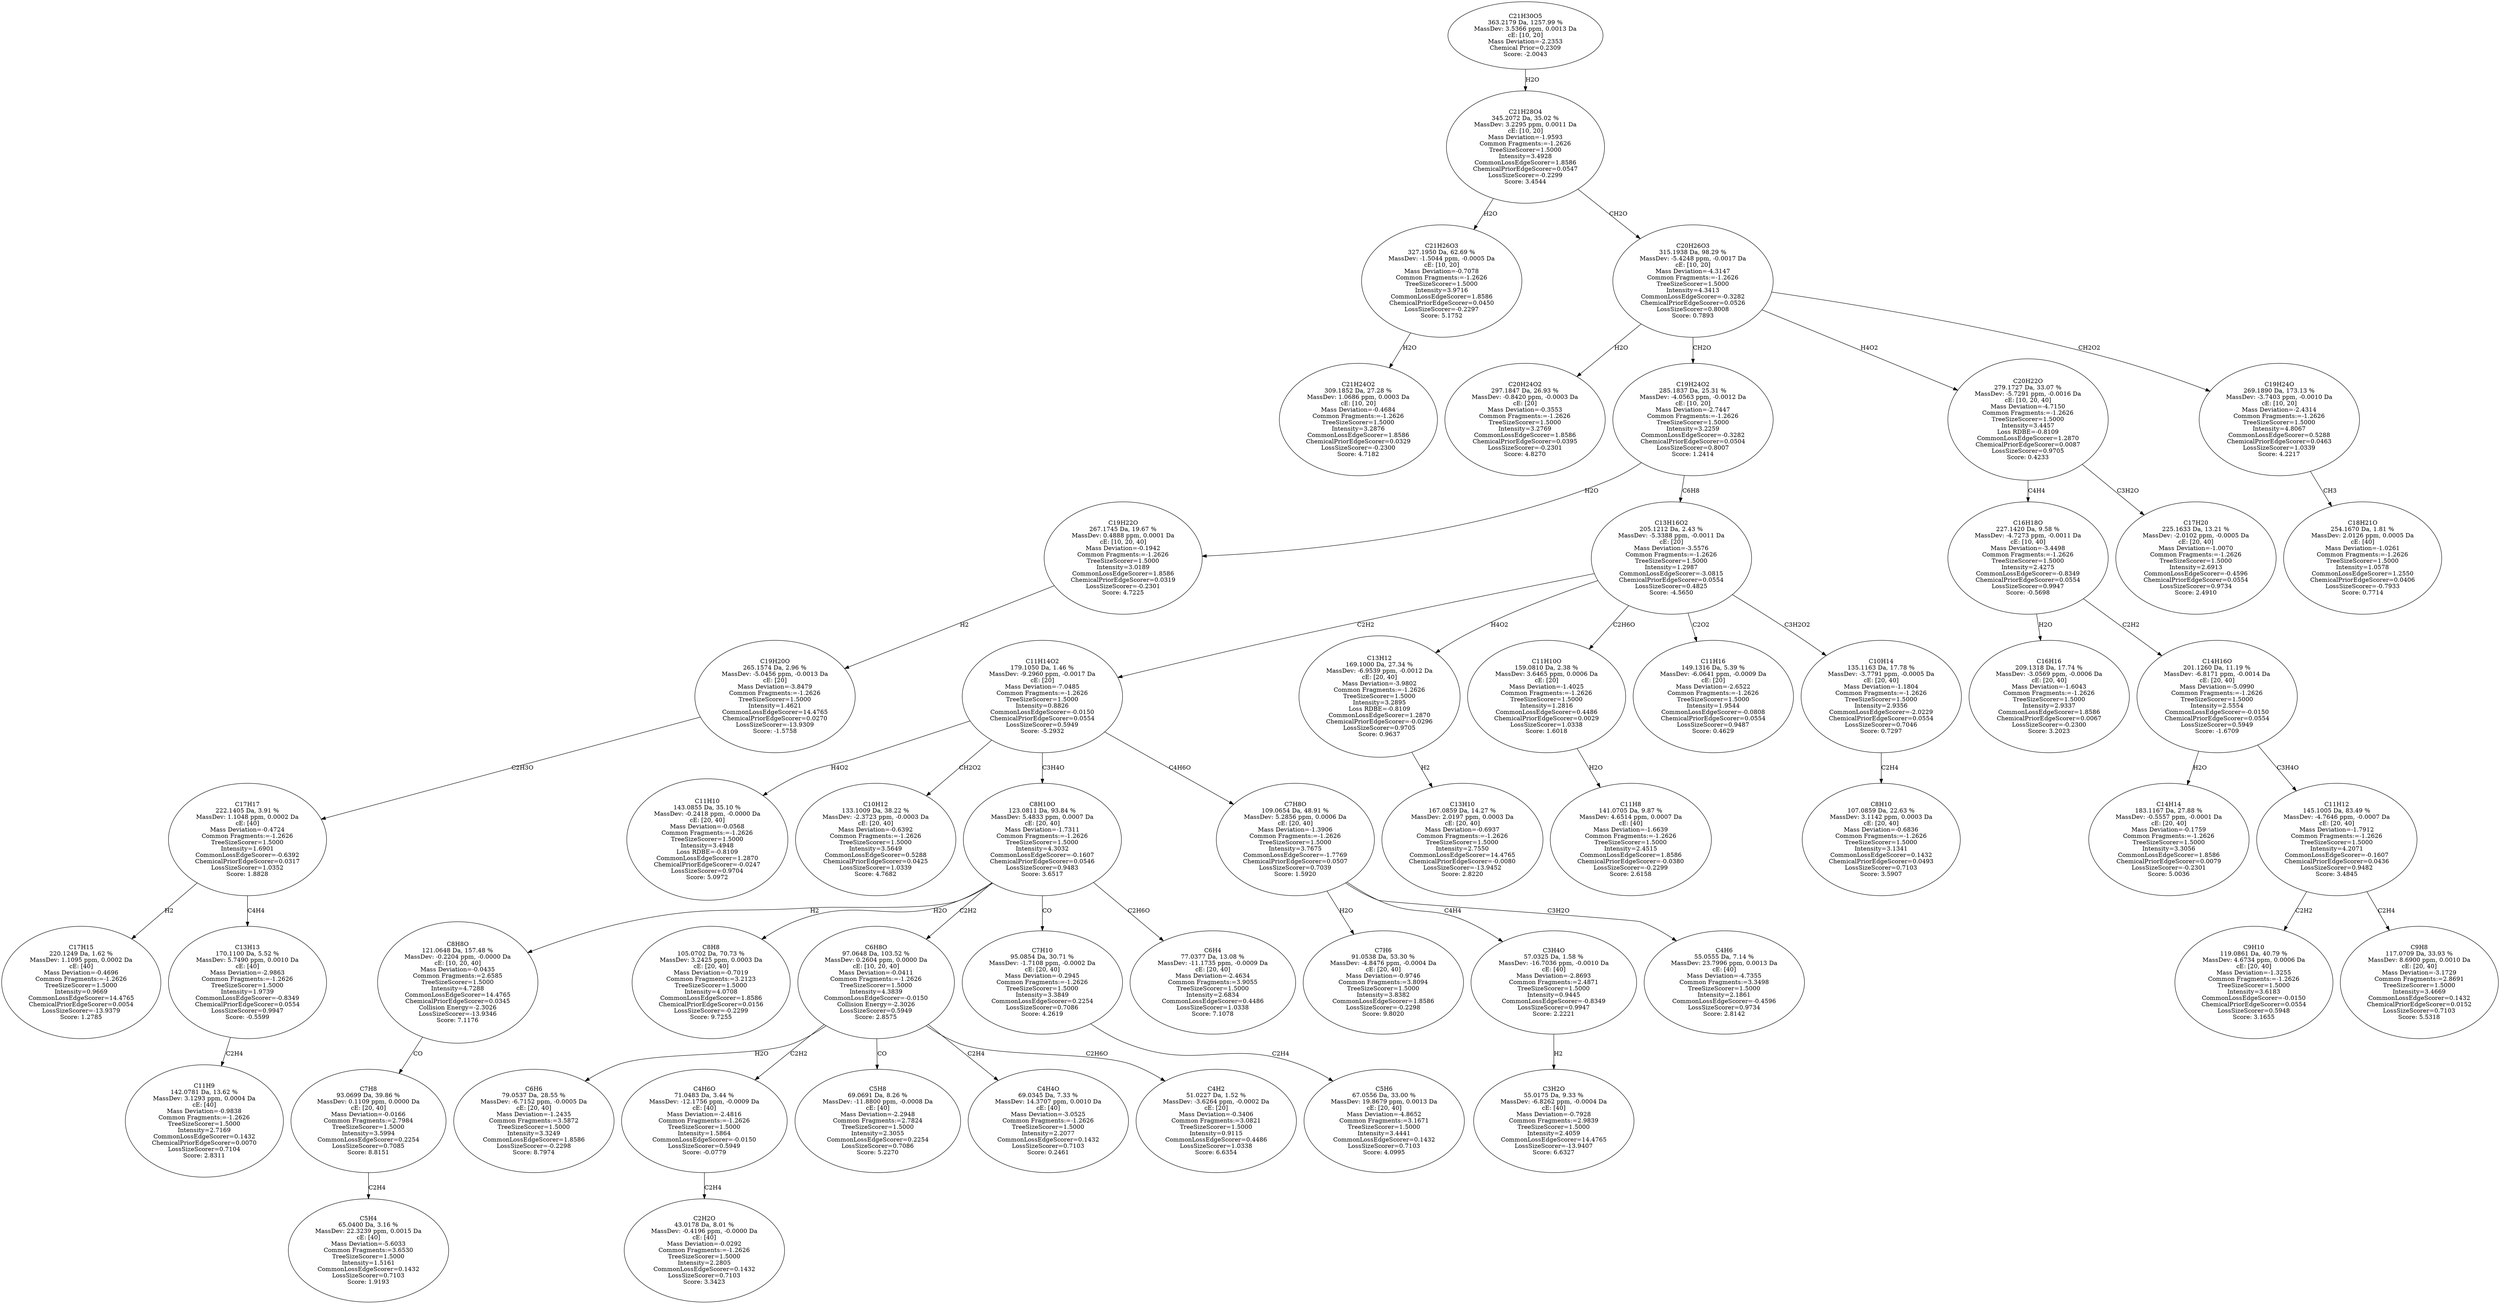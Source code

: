 strict digraph {
v1 [label="C21H24O2\n309.1852 Da, 27.28 %\nMassDev: 1.0686 ppm, 0.0003 Da\ncE: [10, 20]\nMass Deviation=-0.4684\nCommon Fragments:=-1.2626\nTreeSizeScorer=1.5000\nIntensity=3.2876\nCommonLossEdgeScorer=1.8586\nChemicalPriorEdgeScorer=0.0329\nLossSizeScorer=-0.2300\nScore: 4.7182"];
v2 [label="C21H26O3\n327.1950 Da, 62.69 %\nMassDev: -1.5044 ppm, -0.0005 Da\ncE: [10, 20]\nMass Deviation=-0.7078\nCommon Fragments:=-1.2626\nTreeSizeScorer=1.5000\nIntensity=3.9716\nCommonLossEdgeScorer=1.8586\nChemicalPriorEdgeScorer=0.0450\nLossSizeScorer=-0.2297\nScore: 5.1752"];
v3 [label="C20H24O2\n297.1847 Da, 26.93 %\nMassDev: -0.8420 ppm, -0.0003 Da\ncE: [20]\nMass Deviation=-0.3553\nCommon Fragments:=-1.2626\nTreeSizeScorer=1.5000\nIntensity=3.2769\nCommonLossEdgeScorer=1.8586\nChemicalPriorEdgeScorer=0.0395\nLossSizeScorer=-0.2301\nScore: 4.8270"];
v4 [label="C17H15\n220.1249 Da, 1.62 %\nMassDev: 1.1095 ppm, 0.0002 Da\ncE: [40]\nMass Deviation=-0.4696\nCommon Fragments:=-1.2626\nTreeSizeScorer=1.5000\nIntensity=0.9669\nCommonLossEdgeScorer=14.4765\nChemicalPriorEdgeScorer=0.0054\nLossSizeScorer=-13.9379\nScore: 1.2785"];
v5 [label="C11H9\n142.0781 Da, 13.62 %\nMassDev: 3.1293 ppm, 0.0004 Da\ncE: [40]\nMass Deviation=-0.9838\nCommon Fragments:=-1.2626\nTreeSizeScorer=1.5000\nIntensity=2.7169\nCommonLossEdgeScorer=0.1432\nChemicalPriorEdgeScorer=0.0070\nLossSizeScorer=0.7104\nScore: 2.8311"];
v6 [label="C13H13\n170.1100 Da, 5.52 %\nMassDev: 5.7490 ppm, 0.0010 Da\ncE: [40]\nMass Deviation=-2.9863\nCommon Fragments:=-1.2626\nTreeSizeScorer=1.5000\nIntensity=1.9739\nCommonLossEdgeScorer=-0.8349\nChemicalPriorEdgeScorer=0.0554\nLossSizeScorer=0.9947\nScore: -0.5599"];
v7 [label="C17H17\n222.1405 Da, 3.91 %\nMassDev: 1.1048 ppm, 0.0002 Da\ncE: [40]\nMass Deviation=-0.4724\nCommon Fragments:=-1.2626\nTreeSizeScorer=1.5000\nIntensity=1.6901\nCommonLossEdgeScorer=-0.6392\nChemicalPriorEdgeScorer=0.0317\nLossSizeScorer=1.0352\nScore: 1.8828"];
v8 [label="C19H20O\n265.1574 Da, 2.96 %\nMassDev: -5.0456 ppm, -0.0013 Da\ncE: [20]\nMass Deviation=-3.8479\nCommon Fragments:=-1.2626\nTreeSizeScorer=1.5000\nIntensity=1.4621\nCommonLossEdgeScorer=14.4765\nChemicalPriorEdgeScorer=0.0270\nLossSizeScorer=-13.9309\nScore: -1.5758"];
v9 [label="C19H22O\n267.1745 Da, 19.67 %\nMassDev: 0.4888 ppm, 0.0001 Da\ncE: [10, 20, 40]\nMass Deviation=-0.1942\nCommon Fragments:=-1.2626\nTreeSizeScorer=1.5000\nIntensity=3.0189\nCommonLossEdgeScorer=1.8586\nChemicalPriorEdgeScorer=0.0319\nLossSizeScorer=-0.2301\nScore: 4.7225"];
v10 [label="C11H10\n143.0855 Da, 35.10 %\nMassDev: -0.2418 ppm, -0.0000 Da\ncE: [20, 40]\nMass Deviation=-0.0568\nCommon Fragments:=-1.2626\nTreeSizeScorer=1.5000\nIntensity=3.4948\nLoss RDBE=-0.8109\nCommonLossEdgeScorer=1.2870\nChemicalPriorEdgeScorer=-0.0247\nLossSizeScorer=0.9704\nScore: 5.0972"];
v11 [label="C10H12\n133.1009 Da, 38.22 %\nMassDev: -2.3723 ppm, -0.0003 Da\ncE: [20, 40]\nMass Deviation=-0.6392\nCommon Fragments:=-1.2626\nTreeSizeScorer=1.5000\nIntensity=3.5649\nCommonLossEdgeScorer=0.5288\nChemicalPriorEdgeScorer=0.0425\nLossSizeScorer=1.0339\nScore: 4.7682"];
v12 [label="C5H4\n65.0400 Da, 3.16 %\nMassDev: 22.3239 ppm, 0.0015 Da\ncE: [40]\nMass Deviation=-5.6033\nCommon Fragments:=3.6530\nTreeSizeScorer=1.5000\nIntensity=1.5161\nCommonLossEdgeScorer=0.1432\nLossSizeScorer=0.7103\nScore: 1.9193"];
v13 [label="C7H8\n93.0699 Da, 39.86 %\nMassDev: 0.1109 ppm, 0.0000 Da\ncE: [20, 40]\nMass Deviation=-0.0166\nCommon Fragments:=2.7984\nTreeSizeScorer=1.5000\nIntensity=3.5994\nCommonLossEdgeScorer=0.2254\nLossSizeScorer=0.7085\nScore: 8.8151"];
v14 [label="C8H8O\n121.0648 Da, 157.48 %\nMassDev: -0.2204 ppm, -0.0000 Da\ncE: [10, 20, 40]\nMass Deviation=-0.0435\nCommon Fragments:=2.6585\nTreeSizeScorer=1.5000\nIntensity=4.7288\nCommonLossEdgeScorer=14.4765\nChemicalPriorEdgeScorer=0.0345\nCollision Energy=-2.3026\nLossSizeScorer=-13.9346\nScore: 7.1176"];
v15 [label="C8H8\n105.0702 Da, 70.73 %\nMassDev: 3.2425 ppm, 0.0003 Da\ncE: [20, 40]\nMass Deviation=-0.7019\nCommon Fragments:=3.2123\nTreeSizeScorer=1.5000\nIntensity=4.0708\nCommonLossEdgeScorer=1.8586\nChemicalPriorEdgeScorer=0.0156\nLossSizeScorer=-0.2299\nScore: 9.7255"];
v16 [label="C6H6\n79.0537 Da, 28.55 %\nMassDev: -6.7152 ppm, -0.0005 Da\ncE: [20, 40]\nMass Deviation=-1.2435\nCommon Fragments:=3.5872\nTreeSizeScorer=1.5000\nIntensity=3.3249\nCommonLossEdgeScorer=1.8586\nLossSizeScorer=-0.2298\nScore: 8.7974"];
v17 [label="C2H2O\n43.0178 Da, 8.01 %\nMassDev: -0.4196 ppm, -0.0000 Da\ncE: [40]\nMass Deviation=-0.0292\nCommon Fragments:=-1.2626\nTreeSizeScorer=1.5000\nIntensity=2.2805\nCommonLossEdgeScorer=0.1432\nLossSizeScorer=0.7103\nScore: 3.3423"];
v18 [label="C4H6O\n71.0483 Da, 3.44 %\nMassDev: -12.1756 ppm, -0.0009 Da\ncE: [40]\nMass Deviation=-2.4816\nCommon Fragments:=-1.2626\nTreeSizeScorer=1.5000\nIntensity=1.5864\nCommonLossEdgeScorer=-0.0150\nLossSizeScorer=0.5949\nScore: -0.0779"];
v19 [label="C5H8\n69.0691 Da, 8.26 %\nMassDev: -11.8800 ppm, -0.0008 Da\ncE: [40]\nMass Deviation=-2.2948\nCommon Fragments:=2.7824\nTreeSizeScorer=1.5000\nIntensity=2.3055\nCommonLossEdgeScorer=0.2254\nLossSizeScorer=0.7086\nScore: 5.2270"];
v20 [label="C4H4O\n69.0345 Da, 7.33 %\nMassDev: 14.3707 ppm, 0.0010 Da\ncE: [40]\nMass Deviation=-3.0525\nCommon Fragments:=-1.2626\nTreeSizeScorer=1.5000\nIntensity=2.2077\nCommonLossEdgeScorer=0.1432\nLossSizeScorer=0.7103\nScore: 0.2461"];
v21 [label="C4H2\n51.0227 Da, 1.52 %\nMassDev: -3.6264 ppm, -0.0002 Da\ncE: [20]\nMass Deviation=-0.3406\nCommon Fragments:=3.0821\nTreeSizeScorer=1.5000\nIntensity=0.9115\nCommonLossEdgeScorer=0.4486\nLossSizeScorer=1.0338\nScore: 6.6354"];
v22 [label="C6H8O\n97.0648 Da, 103.52 %\nMassDev: 0.2604 ppm, 0.0000 Da\ncE: [10, 20, 40]\nMass Deviation=-0.0411\nCommon Fragments:=-1.2626\nTreeSizeScorer=1.5000\nIntensity=4.3839\nCommonLossEdgeScorer=-0.0150\nCollision Energy=-2.3026\nLossSizeScorer=0.5949\nScore: 2.8575"];
v23 [label="C5H6\n67.0556 Da, 33.00 %\nMassDev: 19.8679 ppm, 0.0013 Da\ncE: [20, 40]\nMass Deviation=-4.8652\nCommon Fragments:=3.1671\nTreeSizeScorer=1.5000\nIntensity=3.4441\nCommonLossEdgeScorer=0.1432\nLossSizeScorer=0.7103\nScore: 4.0995"];
v24 [label="C7H10\n95.0854 Da, 30.71 %\nMassDev: -1.7108 ppm, -0.0002 Da\ncE: [20, 40]\nMass Deviation=-0.2945\nCommon Fragments:=-1.2626\nTreeSizeScorer=1.5000\nIntensity=3.3849\nCommonLossEdgeScorer=0.2254\nLossSizeScorer=0.7086\nScore: 4.2619"];
v25 [label="C6H4\n77.0377 Da, 13.08 %\nMassDev: -11.1735 ppm, -0.0009 Da\ncE: [20, 40]\nMass Deviation=-2.4634\nCommon Fragments:=3.9055\nTreeSizeScorer=1.5000\nIntensity=2.6834\nCommonLossEdgeScorer=0.4486\nLossSizeScorer=1.0338\nScore: 7.1078"];
v26 [label="C8H10O\n123.0811 Da, 93.84 %\nMassDev: 5.4833 ppm, 0.0007 Da\ncE: [20, 40]\nMass Deviation=-1.7311\nCommon Fragments:=-1.2626\nTreeSizeScorer=1.5000\nIntensity=4.3032\nCommonLossEdgeScorer=-0.1607\nChemicalPriorEdgeScorer=0.0546\nLossSizeScorer=0.9483\nScore: 3.6517"];
v27 [label="C7H6\n91.0538 Da, 53.30 %\nMassDev: -4.8476 ppm, -0.0004 Da\ncE: [20, 40]\nMass Deviation=-0.9746\nCommon Fragments:=3.8094\nTreeSizeScorer=1.5000\nIntensity=3.8382\nCommonLossEdgeScorer=1.8586\nLossSizeScorer=-0.2298\nScore: 9.8020"];
v28 [label="C3H2O\n55.0175 Da, 9.33 %\nMassDev: -6.8262 ppm, -0.0004 Da\ncE: [40]\nMass Deviation=-0.7928\nCommon Fragments:=2.9839\nTreeSizeScorer=1.5000\nIntensity=2.4059\nCommonLossEdgeScorer=14.4765\nLossSizeScorer=-13.9407\nScore: 6.6327"];
v29 [label="C3H4O\n57.0325 Da, 1.58 %\nMassDev: -16.7036 ppm, -0.0010 Da\ncE: [40]\nMass Deviation=-2.8693\nCommon Fragments:=2.4871\nTreeSizeScorer=1.5000\nIntensity=0.9445\nCommonLossEdgeScorer=-0.8349\nLossSizeScorer=0.9947\nScore: 2.2221"];
v30 [label="C4H6\n55.0555 Da, 7.14 %\nMassDev: 23.7996 ppm, 0.0013 Da\ncE: [40]\nMass Deviation=-4.7355\nCommon Fragments:=3.3498\nTreeSizeScorer=1.5000\nIntensity=2.1861\nCommonLossEdgeScorer=-0.4596\nLossSizeScorer=0.9734\nScore: 2.8142"];
v31 [label="C7H8O\n109.0654 Da, 48.91 %\nMassDev: 5.2856 ppm, 0.0006 Da\ncE: [20, 40]\nMass Deviation=-1.3906\nCommon Fragments:=-1.2626\nTreeSizeScorer=1.5000\nIntensity=3.7675\nCommonLossEdgeScorer=-1.7769\nChemicalPriorEdgeScorer=0.0507\nLossSizeScorer=0.7039\nScore: 1.5920"];
v32 [label="C11H14O2\n179.1050 Da, 1.46 %\nMassDev: -9.2960 ppm, -0.0017 Da\ncE: [20]\nMass Deviation=-7.0485\nCommon Fragments:=-1.2626\nTreeSizeScorer=1.5000\nIntensity=0.8826\nCommonLossEdgeScorer=-0.0150\nChemicalPriorEdgeScorer=0.0554\nLossSizeScorer=0.5949\nScore: -5.2932"];
v33 [label="C13H10\n167.0859 Da, 14.27 %\nMassDev: 2.0197 ppm, 0.0003 Da\ncE: [20, 40]\nMass Deviation=-0.6937\nCommon Fragments:=-1.2626\nTreeSizeScorer=1.5000\nIntensity=2.7550\nCommonLossEdgeScorer=14.4765\nChemicalPriorEdgeScorer=-0.0080\nLossSizeScorer=-13.9452\nScore: 2.8220"];
v34 [label="C13H12\n169.1000 Da, 27.34 %\nMassDev: -6.9539 ppm, -0.0012 Da\ncE: [20, 40]\nMass Deviation=-3.9802\nCommon Fragments:=-1.2626\nTreeSizeScorer=1.5000\nIntensity=3.2895\nLoss RDBE=-0.8109\nCommonLossEdgeScorer=1.2870\nChemicalPriorEdgeScorer=-0.0296\nLossSizeScorer=0.9705\nScore: 0.9637"];
v35 [label="C11H8\n141.0705 Da, 9.87 %\nMassDev: 4.6514 ppm, 0.0007 Da\ncE: [40]\nMass Deviation=-1.6639\nCommon Fragments:=-1.2626\nTreeSizeScorer=1.5000\nIntensity=2.4515\nCommonLossEdgeScorer=1.8586\nChemicalPriorEdgeScorer=-0.0380\nLossSizeScorer=-0.2299\nScore: 2.6158"];
v36 [label="C11H10O\n159.0810 Da, 2.38 %\nMassDev: 3.6465 ppm, 0.0006 Da\ncE: [20]\nMass Deviation=-1.4025\nCommon Fragments:=-1.2626\nTreeSizeScorer=1.5000\nIntensity=1.2816\nCommonLossEdgeScorer=0.4486\nChemicalPriorEdgeScorer=0.0029\nLossSizeScorer=1.0338\nScore: 1.6018"];
v37 [label="C11H16\n149.1316 Da, 5.39 %\nMassDev: -6.0641 ppm, -0.0009 Da\ncE: [20]\nMass Deviation=-2.6522\nCommon Fragments:=-1.2626\nTreeSizeScorer=1.5000\nIntensity=1.9544\nCommonLossEdgeScorer=-0.0808\nChemicalPriorEdgeScorer=0.0554\nLossSizeScorer=0.9487\nScore: 0.4629"];
v38 [label="C8H10\n107.0859 Da, 22.63 %\nMassDev: 3.1142 ppm, 0.0003 Da\ncE: [20, 40]\nMass Deviation=-0.6836\nCommon Fragments:=-1.2626\nTreeSizeScorer=1.5000\nIntensity=3.1341\nCommonLossEdgeScorer=0.1432\nChemicalPriorEdgeScorer=0.0493\nLossSizeScorer=0.7103\nScore: 3.5907"];
v39 [label="C10H14\n135.1163 Da, 17.78 %\nMassDev: -3.7791 ppm, -0.0005 Da\ncE: [20, 40]\nMass Deviation=-1.1804\nCommon Fragments:=-1.2626\nTreeSizeScorer=1.5000\nIntensity=2.9356\nCommonLossEdgeScorer=-2.0229\nChemicalPriorEdgeScorer=0.0554\nLossSizeScorer=0.7046\nScore: 0.7297"];
v40 [label="C13H16O2\n205.1212 Da, 2.43 %\nMassDev: -5.3388 ppm, -0.0011 Da\ncE: [20]\nMass Deviation=-3.5576\nCommon Fragments:=-1.2626\nTreeSizeScorer=1.5000\nIntensity=1.2987\nCommonLossEdgeScorer=-3.0815\nChemicalPriorEdgeScorer=0.0554\nLossSizeScorer=0.4825\nScore: -4.5650"];
v41 [label="C19H24O2\n285.1837 Da, 25.31 %\nMassDev: -4.0563 ppm, -0.0012 Da\ncE: [10, 20]\nMass Deviation=-2.7447\nCommon Fragments:=-1.2626\nTreeSizeScorer=1.5000\nIntensity=3.2259\nCommonLossEdgeScorer=-0.3282\nChemicalPriorEdgeScorer=0.0504\nLossSizeScorer=0.8007\nScore: 1.2414"];
v42 [label="C16H16\n209.1318 Da, 17.74 %\nMassDev: -3.0569 ppm, -0.0006 Da\ncE: [20, 40]\nMass Deviation=-1.6043\nCommon Fragments:=-1.2626\nTreeSizeScorer=1.5000\nIntensity=2.9337\nCommonLossEdgeScorer=1.8586\nChemicalPriorEdgeScorer=0.0067\nLossSizeScorer=-0.2300\nScore: 3.2023"];
v43 [label="C14H14\n183.1167 Da, 27.88 %\nMassDev: -0.5557 ppm, -0.0001 Da\ncE: [20, 40]\nMass Deviation=-0.1759\nCommon Fragments:=-1.2626\nTreeSizeScorer=1.5000\nIntensity=3.3056\nCommonLossEdgeScorer=1.8586\nChemicalPriorEdgeScorer=0.0079\nLossSizeScorer=-0.2301\nScore: 5.0036"];
v44 [label="C9H10\n119.0861 Da, 40.79 %\nMassDev: 4.6734 ppm, 0.0006 Da\ncE: [20, 40]\nMass Deviation=-1.3255\nCommon Fragments:=-1.2626\nTreeSizeScorer=1.5000\nIntensity=3.6183\nCommonLossEdgeScorer=-0.0150\nChemicalPriorEdgeScorer=0.0554\nLossSizeScorer=0.5948\nScore: 3.1655"];
v45 [label="C9H8\n117.0709 Da, 33.93 %\nMassDev: 8.6900 ppm, 0.0010 Da\ncE: [20, 40]\nMass Deviation=-3.1729\nCommon Fragments:=2.8691\nTreeSizeScorer=1.5000\nIntensity=3.4669\nCommonLossEdgeScorer=0.1432\nChemicalPriorEdgeScorer=0.0152\nLossSizeScorer=0.7103\nScore: 5.5318"];
v46 [label="C11H12\n145.1005 Da, 83.49 %\nMassDev: -4.7646 ppm, -0.0007 Da\ncE: [20, 40]\nMass Deviation=-1.7912\nCommon Fragments:=-1.2626\nTreeSizeScorer=1.5000\nIntensity=4.2071\nCommonLossEdgeScorer=-0.1607\nChemicalPriorEdgeScorer=0.0436\nLossSizeScorer=0.9482\nScore: 3.4845"];
v47 [label="C14H16O\n201.1260 Da, 11.19 %\nMassDev: -6.8171 ppm, -0.0014 Da\ncE: [20, 40]\nMass Deviation=-5.0990\nCommon Fragments:=-1.2626\nTreeSizeScorer=1.5000\nIntensity=2.5554\nCommonLossEdgeScorer=-0.0150\nChemicalPriorEdgeScorer=0.0554\nLossSizeScorer=0.5949\nScore: -1.6709"];
v48 [label="C16H18O\n227.1420 Da, 9.58 %\nMassDev: -4.7273 ppm, -0.0011 Da\ncE: [10, 40]\nMass Deviation=-3.4498\nCommon Fragments:=-1.2626\nTreeSizeScorer=1.5000\nIntensity=2.4275\nCommonLossEdgeScorer=-0.8349\nChemicalPriorEdgeScorer=0.0554\nLossSizeScorer=0.9947\nScore: -0.5698"];
v49 [label="C17H20\n225.1633 Da, 13.21 %\nMassDev: -2.0102 ppm, -0.0005 Da\ncE: [20, 40]\nMass Deviation=-1.0070\nCommon Fragments:=-1.2626\nTreeSizeScorer=1.5000\nIntensity=2.6913\nCommonLossEdgeScorer=-0.4596\nChemicalPriorEdgeScorer=0.0554\nLossSizeScorer=0.9734\nScore: 2.4910"];
v50 [label="C20H22O\n279.1727 Da, 33.07 %\nMassDev: -5.7291 ppm, -0.0016 Da\ncE: [10, 20, 40]\nMass Deviation=-4.7150\nCommon Fragments:=-1.2626\nTreeSizeScorer=1.5000\nIntensity=3.4457\nLoss RDBE=-0.8109\nCommonLossEdgeScorer=1.2870\nChemicalPriorEdgeScorer=0.0087\nLossSizeScorer=0.9705\nScore: 0.4233"];
v51 [label="C18H21O\n254.1670 Da, 1.81 %\nMassDev: 2.0126 ppm, 0.0005 Da\ncE: [40]\nMass Deviation=-1.0261\nCommon Fragments:=-1.2626\nTreeSizeScorer=1.5000\nIntensity=1.0578\nCommonLossEdgeScorer=1.2550\nChemicalPriorEdgeScorer=0.0406\nLossSizeScorer=-0.7933\nScore: 0.7714"];
v52 [label="C19H24O\n269.1890 Da, 173.13 %\nMassDev: -3.7403 ppm, -0.0010 Da\ncE: [10, 20]\nMass Deviation=-2.4314\nCommon Fragments:=-1.2626\nTreeSizeScorer=1.5000\nIntensity=4.8067\nCommonLossEdgeScorer=0.5288\nChemicalPriorEdgeScorer=0.0463\nLossSizeScorer=1.0339\nScore: 4.2217"];
v53 [label="C20H26O3\n315.1938 Da, 98.29 %\nMassDev: -5.4248 ppm, -0.0017 Da\ncE: [10, 20]\nMass Deviation=-4.3147\nCommon Fragments:=-1.2626\nTreeSizeScorer=1.5000\nIntensity=4.3413\nCommonLossEdgeScorer=-0.3282\nChemicalPriorEdgeScorer=0.0526\nLossSizeScorer=0.8008\nScore: 0.7893"];
v54 [label="C21H28O4\n345.2072 Da, 35.02 %\nMassDev: 3.2295 ppm, 0.0011 Da\ncE: [10, 20]\nMass Deviation=-1.9593\nCommon Fragments:=-1.2626\nTreeSizeScorer=1.5000\nIntensity=3.4928\nCommonLossEdgeScorer=1.8586\nChemicalPriorEdgeScorer=0.0547\nLossSizeScorer=-0.2299\nScore: 3.4544"];
v55 [label="C21H30O5\n363.2179 Da, 1257.99 %\nMassDev: 3.5366 ppm, 0.0013 Da\ncE: [10, 20]\nMass Deviation=-2.2353\nChemical Prior=0.2309\nScore: -2.0043"];
v2 -> v1 [label="H2O"];
v54 -> v2 [label="H2O"];
v53 -> v3 [label="H2O"];
v7 -> v4 [label="H2"];
v6 -> v5 [label="C2H4"];
v7 -> v6 [label="C4H4"];
v8 -> v7 [label="C2H3O"];
v9 -> v8 [label="H2"];
v41 -> v9 [label="H2O"];
v32 -> v10 [label="H4O2"];
v32 -> v11 [label="CH2O2"];
v13 -> v12 [label="C2H4"];
v14 -> v13 [label="CO"];
v26 -> v14 [label="H2"];
v26 -> v15 [label="H2O"];
v22 -> v16 [label="H2O"];
v18 -> v17 [label="C2H4"];
v22 -> v18 [label="C2H2"];
v22 -> v19 [label="CO"];
v22 -> v20 [label="C2H4"];
v22 -> v21 [label="C2H6O"];
v26 -> v22 [label="C2H2"];
v24 -> v23 [label="C2H4"];
v26 -> v24 [label="CO"];
v26 -> v25 [label="C2H6O"];
v32 -> v26 [label="C3H4O"];
v31 -> v27 [label="H2O"];
v29 -> v28 [label="H2"];
v31 -> v29 [label="C4H4"];
v31 -> v30 [label="C3H2O"];
v32 -> v31 [label="C4H6O"];
v40 -> v32 [label="C2H2"];
v34 -> v33 [label="H2"];
v40 -> v34 [label="H4O2"];
v36 -> v35 [label="H2O"];
v40 -> v36 [label="C2H6O"];
v40 -> v37 [label="C2O2"];
v39 -> v38 [label="C2H4"];
v40 -> v39 [label="C3H2O2"];
v41 -> v40 [label="C6H8"];
v53 -> v41 [label="CH2O"];
v48 -> v42 [label="H2O"];
v47 -> v43 [label="H2O"];
v46 -> v44 [label="C2H2"];
v46 -> v45 [label="C2H4"];
v47 -> v46 [label="C3H4O"];
v48 -> v47 [label="C2H2"];
v50 -> v48 [label="C4H4"];
v50 -> v49 [label="C3H2O"];
v53 -> v50 [label="H4O2"];
v52 -> v51 [label="CH3"];
v53 -> v52 [label="CH2O2"];
v54 -> v53 [label="CH2O"];
v55 -> v54 [label="H2O"];
}